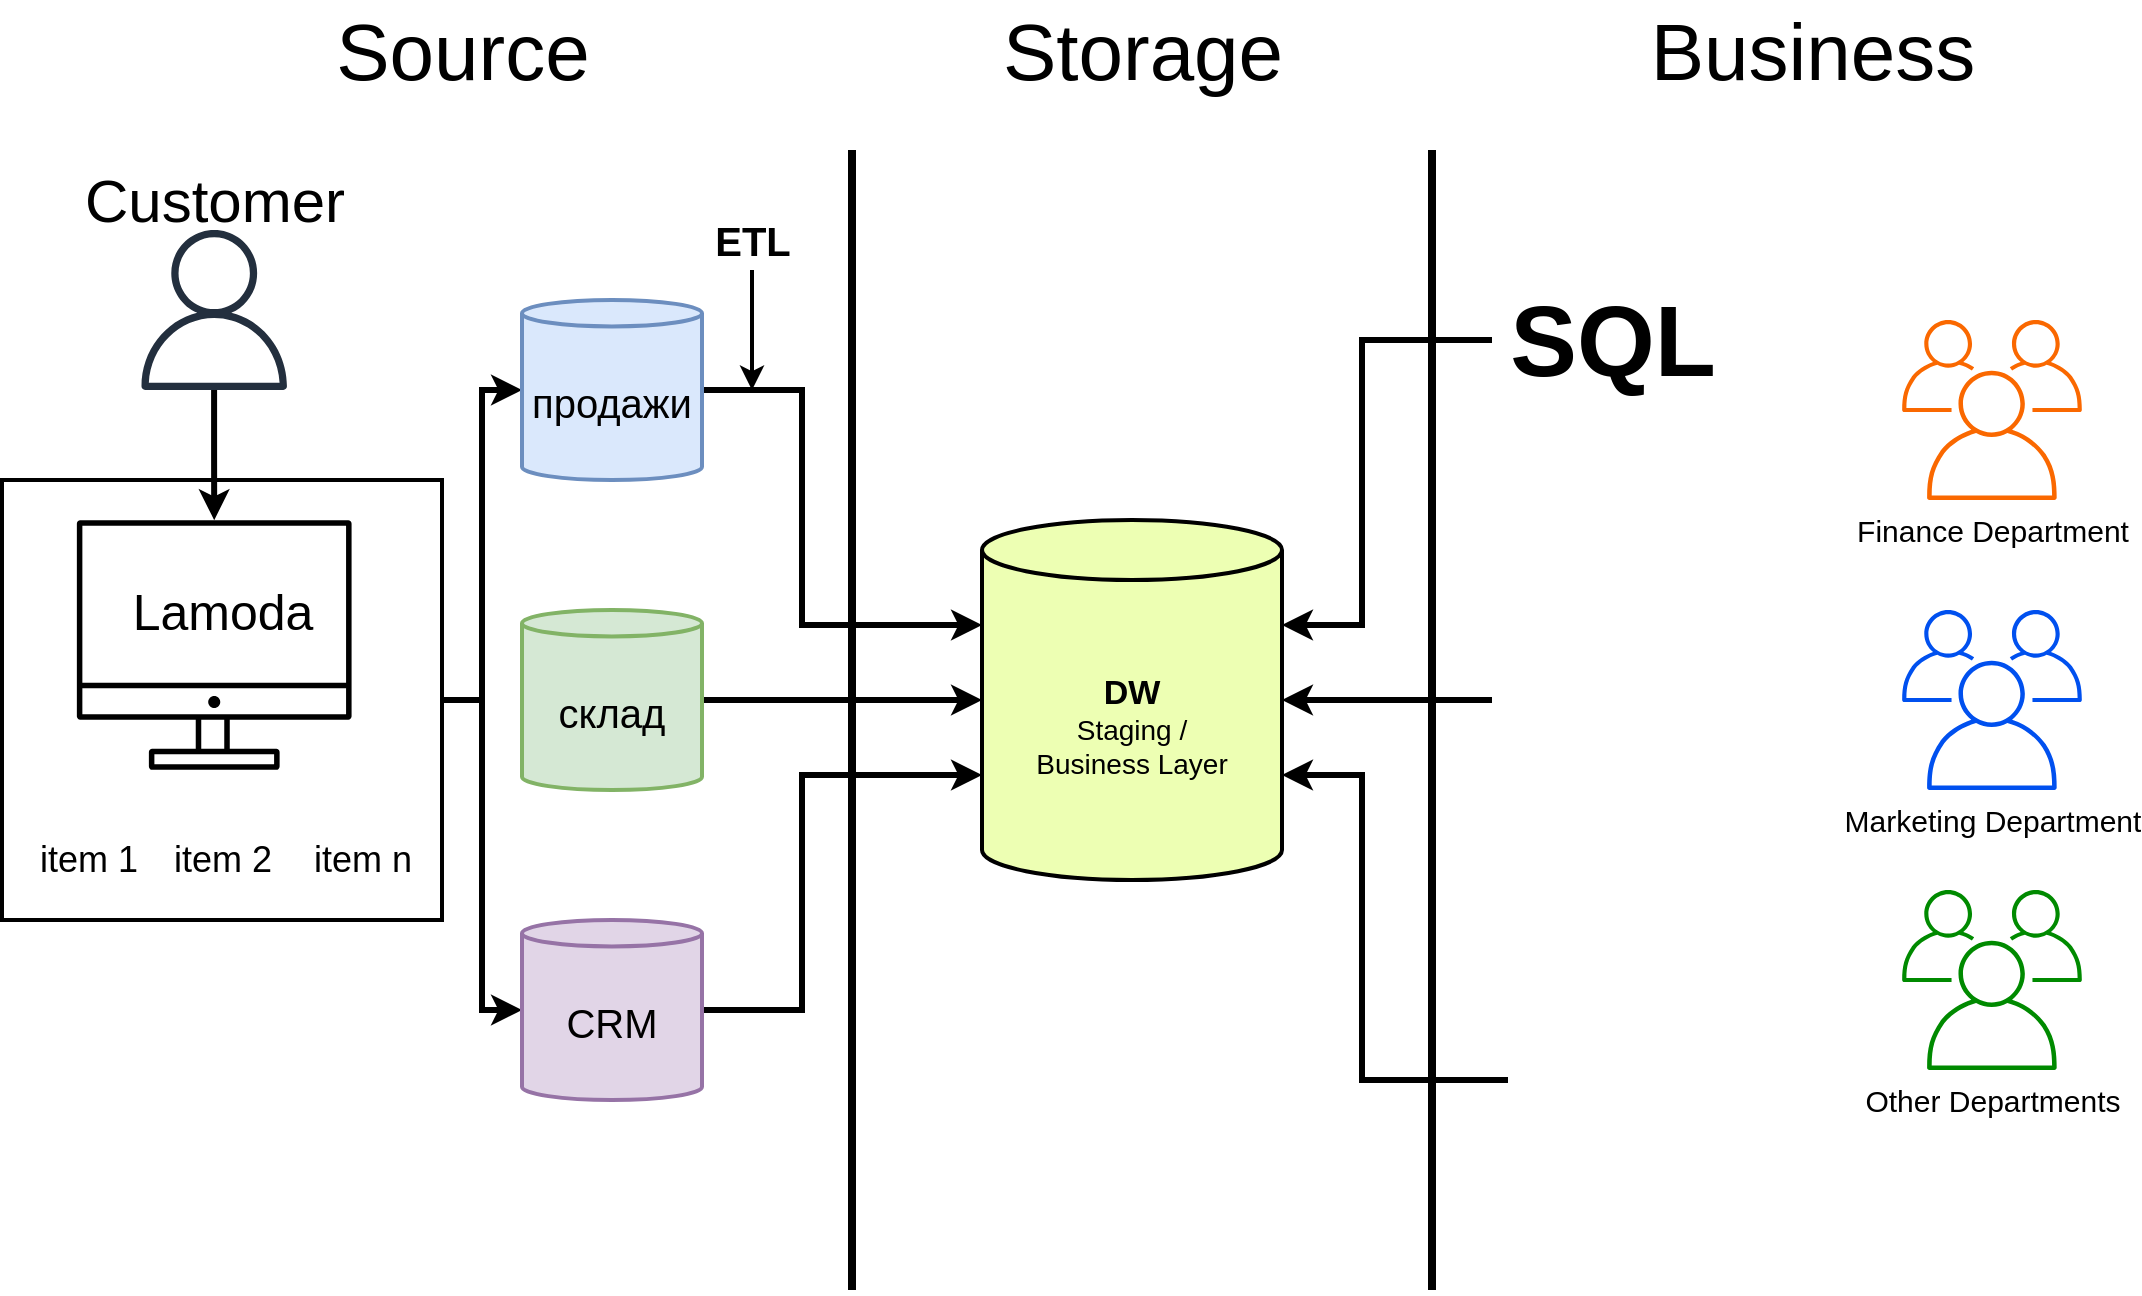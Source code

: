 <mxfile version="14.8.0" type="github"><diagram id="WyMy_GPYxkQ1iz0fMnS5" name="Page-1"><mxGraphModel dx="1483" dy="940" grid="1" gridSize="10" guides="1" tooltips="1" connect="1" arrows="1" fold="1" page="1" pageScale="1" pageWidth="1100" pageHeight="850" math="0" shadow="0"><root><mxCell id="0"/><mxCell id="1" parent="0"/><mxCell id="0ezOhvrhTtO55987Je5w-53" style="edgeStyle=orthogonalEdgeStyle;rounded=0;orthogonalLoop=1;jettySize=auto;html=1;exitX=1;exitY=0.5;exitDx=0;exitDy=0;entryX=0;entryY=0.5;entryDx=0;entryDy=0;entryPerimeter=0;fontSize=14;fontColor=#000000;strokeWidth=3;" edge="1" parent="1" source="0ezOhvrhTtO55987Je5w-46" target="0ezOhvrhTtO55987Je5w-50"><mxGeometry relative="1" as="geometry"/></mxCell><mxCell id="0ezOhvrhTtO55987Je5w-67" style="edgeStyle=orthogonalEdgeStyle;rounded=0;orthogonalLoop=1;jettySize=auto;html=1;entryX=0;entryY=0.5;entryDx=0;entryDy=0;entryPerimeter=0;labelBackgroundColor=none;fontSize=14;fontColor=#000000;fillColor=#96F5FF;strokeWidth=3;" edge="1" parent="1" source="0ezOhvrhTtO55987Je5w-46" target="0ezOhvrhTtO55987Je5w-52"><mxGeometry relative="1" as="geometry"/></mxCell><mxCell id="0ezOhvrhTtO55987Je5w-46" value="" style="whiteSpace=wrap;html=1;aspect=fixed;rounded=0;shadow=0;glass=0;sketch=0;fontSize=17;strokeWidth=2;fillColor=none;" vertex="1" parent="1"><mxGeometry x="10" y="315" width="220" height="220" as="geometry"/></mxCell><mxCell id="0ezOhvrhTtO55987Je5w-4" value="&lt;font style=&quot;font-size: 40px;&quot;&gt;Source&lt;/font&gt;" style="text;html=1;align=center;verticalAlign=middle;resizable=0;points=[];autosize=1;strokeColor=none;fontSize=40;" vertex="1" parent="1"><mxGeometry x="170" y="75" width="140" height="50" as="geometry"/></mxCell><mxCell id="0ezOhvrhTtO55987Je5w-34" style="edgeStyle=orthogonalEdgeStyle;rounded=0;orthogonalLoop=1;jettySize=auto;html=1;fontSize=17;fontColor=#000000;strokeWidth=3;" edge="1" parent="1" source="0ezOhvrhTtO55987Je5w-10" target="0ezOhvrhTtO55987Je5w-29"><mxGeometry relative="1" as="geometry"/></mxCell><mxCell id="0ezOhvrhTtO55987Je5w-10" value="" style="outlineConnect=0;fontColor=#232F3E;gradientColor=none;fillColor=#232F3E;strokeColor=none;dashed=0;verticalLabelPosition=bottom;verticalAlign=top;align=center;html=1;fontSize=12;fontStyle=0;aspect=fixed;pointerEvents=1;shape=mxgraph.aws4.user;" vertex="1" parent="1"><mxGeometry x="76.11" y="190" width="80" height="80" as="geometry"/></mxCell><mxCell id="0ezOhvrhTtO55987Je5w-29" value="" style="outlineConnect=0;gradientColor=none;fontColor=#545B64;strokeColor=none;dashed=0;verticalLabelPosition=bottom;verticalAlign=top;align=center;html=1;fontSize=12;fontStyle=0;aspect=fixed;shape=mxgraph.aws4.illustration_desktop;pointerEvents=1;glass=1;strokeWidth=2;fillColor=#000000;" vertex="1" parent="1"><mxGeometry x="47.43" y="335" width="137.36" height="125" as="geometry"/></mxCell><mxCell id="0ezOhvrhTtO55987Je5w-30" value="&lt;font style=&quot;font-size: 25px&quot;&gt;Lamoda&lt;/font&gt;" style="text;html=1;align=center;verticalAlign=middle;resizable=0;points=[];autosize=1;strokeColor=none;fontSize=17;fontColor=#000000;" vertex="1" parent="1"><mxGeometry x="65" y="365" width="110" height="30" as="geometry"/></mxCell><mxCell id="0ezOhvrhTtO55987Je5w-47" value="&lt;font style=&quot;font-size: 18px&quot;&gt;item 1&lt;/font&gt;" style="text;html=1;align=center;verticalAlign=middle;resizable=0;points=[];autosize=1;strokeColor=none;fontSize=14;fontColor=#000000;" vertex="1" parent="1"><mxGeometry x="22.81" y="495" width="60" height="20" as="geometry"/></mxCell><mxCell id="0ezOhvrhTtO55987Je5w-48" value="&lt;font style=&quot;font-size: 18px&quot;&gt;item 2&lt;/font&gt;" style="text;html=1;align=center;verticalAlign=middle;resizable=0;points=[];autosize=1;strokeColor=none;fontSize=14;fontColor=#000000;" vertex="1" parent="1"><mxGeometry x="90" y="495" width="60" height="20" as="geometry"/></mxCell><mxCell id="0ezOhvrhTtO55987Je5w-49" value="&lt;font style=&quot;font-size: 18px&quot;&gt;item n&lt;/font&gt;" style="text;html=1;align=center;verticalAlign=middle;resizable=0;points=[];autosize=1;strokeColor=none;fontSize=14;fontColor=#000000;" vertex="1" parent="1"><mxGeometry x="160" y="495" width="60" height="20" as="geometry"/></mxCell><mxCell id="0ezOhvrhTtO55987Je5w-74" style="edgeStyle=orthogonalEdgeStyle;rounded=0;orthogonalLoop=1;jettySize=auto;html=1;exitX=1;exitY=0.5;exitDx=0;exitDy=0;exitPerimeter=0;entryX=0;entryY=0;entryDx=0;entryDy=52.5;entryPerimeter=0;labelBackgroundColor=none;fontSize=14;fontColor=#000000;fillColor=#96F5FF;strokeWidth=3;" edge="1" parent="1" source="0ezOhvrhTtO55987Je5w-50" target="0ezOhvrhTtO55987Je5w-61"><mxGeometry relative="1" as="geometry"><Array as="points"><mxPoint x="410" y="270"/><mxPoint x="410" y="387"/></Array></mxGeometry></mxCell><mxCell id="0ezOhvrhTtO55987Je5w-50" value="&lt;font style=&quot;font-size: 20px&quot;&gt;продажи&lt;/font&gt;" style="shape=cylinder3;whiteSpace=wrap;html=1;boundedLbl=1;backgroundOutline=1;size=6.6;rounded=0;shadow=0;glass=0;sketch=0;fontSize=14;strokeWidth=2;fillColor=#dae8fc;strokeColor=#6c8ebf;" vertex="1" parent="1"><mxGeometry x="270" y="225" width="90" height="90" as="geometry"/></mxCell><mxCell id="0ezOhvrhTtO55987Je5w-64" style="edgeStyle=orthogonalEdgeStyle;orthogonalLoop=1;jettySize=auto;html=1;entryX=0;entryY=0.5;entryDx=0;entryDy=0;entryPerimeter=0;fontSize=17;fontColor=#000000;rounded=0;strokeWidth=3;" edge="1" parent="1" source="0ezOhvrhTtO55987Je5w-51" target="0ezOhvrhTtO55987Je5w-61"><mxGeometry relative="1" as="geometry"/></mxCell><mxCell id="0ezOhvrhTtO55987Je5w-51" value="&lt;font style=&quot;font-size: 20px&quot;&gt;склад&lt;/font&gt;" style="shape=cylinder3;whiteSpace=wrap;html=1;boundedLbl=1;backgroundOutline=1;size=6.6;rounded=0;shadow=0;glass=0;sketch=0;fontSize=14;strokeWidth=2;fillColor=#d5e8d4;strokeColor=#82b366;" vertex="1" parent="1"><mxGeometry x="270" y="380" width="90" height="90" as="geometry"/></mxCell><mxCell id="0ezOhvrhTtO55987Je5w-75" style="edgeStyle=orthogonalEdgeStyle;rounded=0;orthogonalLoop=1;jettySize=auto;html=1;entryX=0;entryY=0;entryDx=0;entryDy=127.5;entryPerimeter=0;labelBackgroundColor=none;fontSize=14;fontColor=#000000;fillColor=#96F5FF;strokeWidth=3;" edge="1" parent="1" source="0ezOhvrhTtO55987Je5w-52" target="0ezOhvrhTtO55987Je5w-61"><mxGeometry relative="1" as="geometry"><Array as="points"><mxPoint x="410" y="580"/><mxPoint x="410" y="462"/></Array></mxGeometry></mxCell><mxCell id="0ezOhvrhTtO55987Je5w-52" value="&lt;font style=&quot;font-size: 20px&quot;&gt;CRM&lt;/font&gt;" style="shape=cylinder3;whiteSpace=wrap;html=1;boundedLbl=1;backgroundOutline=1;size=6.6;rounded=0;shadow=0;glass=0;sketch=0;fontSize=14;strokeWidth=2;fillColor=#e1d5e7;strokeColor=#9673a6;" vertex="1" parent="1"><mxGeometry x="270" y="535" width="90" height="90" as="geometry"/></mxCell><mxCell id="0ezOhvrhTtO55987Je5w-56" value="&lt;font style=&quot;font-size: 30px&quot;&gt;Customer&lt;/font&gt;" style="text;html=1;align=center;verticalAlign=middle;resizable=0;points=[];autosize=1;strokeColor=none;fontSize=14;fontColor=#000000;" vertex="1" parent="1"><mxGeometry x="41.11" y="160" width="150" height="30" as="geometry"/></mxCell><mxCell id="0ezOhvrhTtO55987Je5w-60" value="&lt;font style=&quot;font-size: 40px;&quot;&gt;Storage&lt;/font&gt;" style="text;html=1;align=center;verticalAlign=middle;resizable=0;points=[];autosize=1;strokeColor=none;fontSize=40;" vertex="1" parent="1"><mxGeometry x="500" y="75" width="160" height="50" as="geometry"/></mxCell><mxCell id="0ezOhvrhTtO55987Je5w-61" value="&lt;font style=&quot;font-size: 17px&quot;&gt;&lt;b&gt;DW&lt;/b&gt;&lt;/font&gt;&lt;br&gt;Staging /&lt;br&gt;Business Layer" style="shape=cylinder3;whiteSpace=wrap;html=1;boundedLbl=1;backgroundOutline=1;size=15;rounded=0;shadow=0;glass=0;sketch=0;fontSize=14;fontColor=#000000;strokeWidth=2;fillColor=#EDFFB3;gradientColor=none;" vertex="1" parent="1"><mxGeometry x="500" y="335" width="150" height="180" as="geometry"/></mxCell><mxCell id="0ezOhvrhTtO55987Je5w-101" style="edgeStyle=orthogonalEdgeStyle;rounded=0;orthogonalLoop=1;jettySize=auto;html=1;labelBackgroundColor=none;fontSize=20;fontColor=#000000;strokeWidth=2;fillColor=#96F5FF;verticalAlign=middle;" edge="1" parent="1" source="0ezOhvrhTtO55987Je5w-66"><mxGeometry relative="1" as="geometry"><mxPoint x="385" y="270" as="targetPoint"/></mxGeometry></mxCell><mxCell id="0ezOhvrhTtO55987Je5w-66" value="&lt;font style=&quot;font-size: 20px;&quot;&gt;&lt;span style=&quot;font-size: 20px;&quot;&gt;&lt;span style=&quot;font-size: 20px;&quot;&gt;ETL&lt;/span&gt;&lt;/span&gt;&lt;/font&gt;" style="text;html=1;align=center;verticalAlign=middle;resizable=0;points=[];autosize=1;strokeColor=none;fontSize=20;fontColor=#000000;fillColor=#ffffff;strokeWidth=3;fontStyle=1" vertex="1" parent="1"><mxGeometry x="360" y="180" width="50" height="30" as="geometry"/></mxCell><mxCell id="0ezOhvrhTtO55987Je5w-68" value="&lt;font style=&quot;font-size: 40px&quot;&gt;Business&lt;/font&gt;" style="text;html=1;align=center;verticalAlign=middle;resizable=0;points=[];autosize=1;strokeColor=none;fontSize=25;" vertex="1" parent="1"><mxGeometry x="825" y="80" width="180" height="40" as="geometry"/></mxCell><mxCell id="0ezOhvrhTtO55987Je5w-77" value="&lt;font style=&quot;font-size: 15px&quot;&gt;Finance Department&lt;/font&gt;" style="outlineConnect=0;strokeColor=#C73500;dashed=0;verticalLabelPosition=bottom;verticalAlign=top;align=center;html=1;fontSize=12;fontStyle=0;aspect=fixed;shape=mxgraph.aws4.illustration_users;pointerEvents=1;rounded=0;shadow=0;glass=0;sketch=0;fillColor=#fa6800;fontColor=#000000;" vertex="1" parent="1"><mxGeometry x="960" y="235" width="90" height="90" as="geometry"/></mxCell><mxCell id="0ezOhvrhTtO55987Je5w-78" value="&lt;font color=&quot;#000000&quot; style=&quot;font-size: 15px&quot;&gt;Marketing Department&lt;/font&gt;" style="outlineConnect=0;fontColor=#ffffff;strokeColor=#001DBC;dashed=0;verticalLabelPosition=bottom;verticalAlign=top;align=center;html=1;fontSize=12;fontStyle=0;aspect=fixed;shape=mxgraph.aws4.illustration_users;pointerEvents=1;rounded=0;shadow=0;glass=0;sketch=0;fillColor=#0050ef;" vertex="1" parent="1"><mxGeometry x="960" y="380" width="90" height="90" as="geometry"/></mxCell><mxCell id="0ezOhvrhTtO55987Je5w-79" value="&lt;font color=&quot;#000000&quot; style=&quot;font-size: 15px&quot;&gt;Other Departments&lt;/font&gt;" style="outlineConnect=0;strokeColor=#005700;dashed=0;verticalLabelPosition=bottom;verticalAlign=top;align=center;html=1;fontSize=12;fontStyle=0;aspect=fixed;shape=mxgraph.aws4.illustration_users;pointerEvents=1;rounded=0;shadow=0;glass=0;sketch=0;fillColor=#008a00;fontColor=#ffffff;" vertex="1" parent="1"><mxGeometry x="960" y="520" width="90" height="90" as="geometry"/></mxCell><mxCell id="0ezOhvrhTtO55987Je5w-93" style="edgeStyle=orthogonalEdgeStyle;rounded=0;orthogonalLoop=1;jettySize=auto;html=1;entryX=1;entryY=0;entryDx=0;entryDy=52.5;entryPerimeter=0;labelBackgroundColor=none;fontSize=30;fontColor=#000000;fillColor=#96F5FF;strokeWidth=3;" edge="1" parent="1" source="0ezOhvrhTtO55987Je5w-87" target="0ezOhvrhTtO55987Je5w-61"><mxGeometry relative="1" as="geometry"><Array as="points"><mxPoint x="690" y="245"/><mxPoint x="690" y="387"/></Array></mxGeometry></mxCell><mxCell id="0ezOhvrhTtO55987Je5w-87" value="&lt;b&gt;&lt;font style=&quot;font-size: 50px&quot;&gt;SQL&lt;/font&gt;&lt;/b&gt;" style="text;html=1;align=center;verticalAlign=middle;resizable=0;points=[];autosize=1;strokeColor=none;fontSize=30;fontColor=#000000;" vertex="1" parent="1"><mxGeometry x="755" y="220" width="120" height="50" as="geometry"/></mxCell><mxCell id="0ezOhvrhTtO55987Je5w-94" style="edgeStyle=orthogonalEdgeStyle;rounded=0;orthogonalLoop=1;jettySize=auto;html=1;entryX=1;entryY=0.5;entryDx=0;entryDy=0;entryPerimeter=0;labelBackgroundColor=none;fontSize=30;fontColor=#000000;fillColor=#96F5FF;strokeWidth=3;" edge="1" parent="1" source="0ezOhvrhTtO55987Je5w-88" target="0ezOhvrhTtO55987Je5w-61"><mxGeometry relative="1" as="geometry"/></mxCell><mxCell id="0ezOhvrhTtO55987Je5w-88" value="" style="shape=image;html=1;verticalAlign=top;verticalLabelPosition=bottom;labelBackgroundColor=#ffffff;imageAspect=0;aspect=fixed;image=https://cdn0.iconfinder.com/data/icons/social-media-logo-4/32/Social_Media_power_bi-128.png;rounded=0;shadow=0;glass=0;sketch=0;fontSize=14;fontColor=#000000;strokeColor=#FFFFFF;strokeWidth=2;fillColor=#EDFFB3;gradientColor=none;" vertex="1" parent="1"><mxGeometry x="755" y="365" width="120" height="120" as="geometry"/></mxCell><mxCell id="0ezOhvrhTtO55987Je5w-95" style="edgeStyle=orthogonalEdgeStyle;rounded=0;orthogonalLoop=1;jettySize=auto;html=1;entryX=1;entryY=0;entryDx=0;entryDy=127.5;entryPerimeter=0;labelBackgroundColor=none;fontSize=30;fontColor=#000000;fillColor=#96F5FF;strokeWidth=3;" edge="1" parent="1" source="0ezOhvrhTtO55987Je5w-91" target="0ezOhvrhTtO55987Je5w-61"><mxGeometry relative="1" as="geometry"><Array as="points"><mxPoint x="690" y="615"/><mxPoint x="690" y="462"/></Array></mxGeometry></mxCell><mxCell id="0ezOhvrhTtO55987Je5w-91" value="" style="shape=image;html=1;verticalAlign=top;verticalLabelPosition=bottom;labelBackgroundColor=#ffffff;imageAspect=0;aspect=fixed;image=https://cdn3.iconfinder.com/data/icons/brands-applications/512/Excel_D-128.png;rounded=0;shadow=0;glass=0;sketch=0;fontSize=30;fontColor=#000000;strokeColor=#FFFFFF;strokeWidth=2;fillColor=#EDFFB3;gradientColor=none;" vertex="1" parent="1"><mxGeometry x="763" y="559" width="112" height="112" as="geometry"/></mxCell><mxCell id="0ezOhvrhTtO55987Je5w-102" value="" style="line;strokeWidth=4;direction=south;html=1;perimeter=backbonePerimeter;points=[];outlineConnect=0;labelBorderColor=#000000;" vertex="1" parent="1"><mxGeometry x="430" y="150" width="10" height="570" as="geometry"/></mxCell><mxCell id="0ezOhvrhTtO55987Je5w-103" value="" style="line;strokeWidth=4;direction=south;html=1;perimeter=backbonePerimeter;points=[];outlineConnect=0;labelBorderColor=#000000;" vertex="1" parent="1"><mxGeometry x="720" y="150" width="10" height="570" as="geometry"/></mxCell></root></mxGraphModel></diagram></mxfile>
